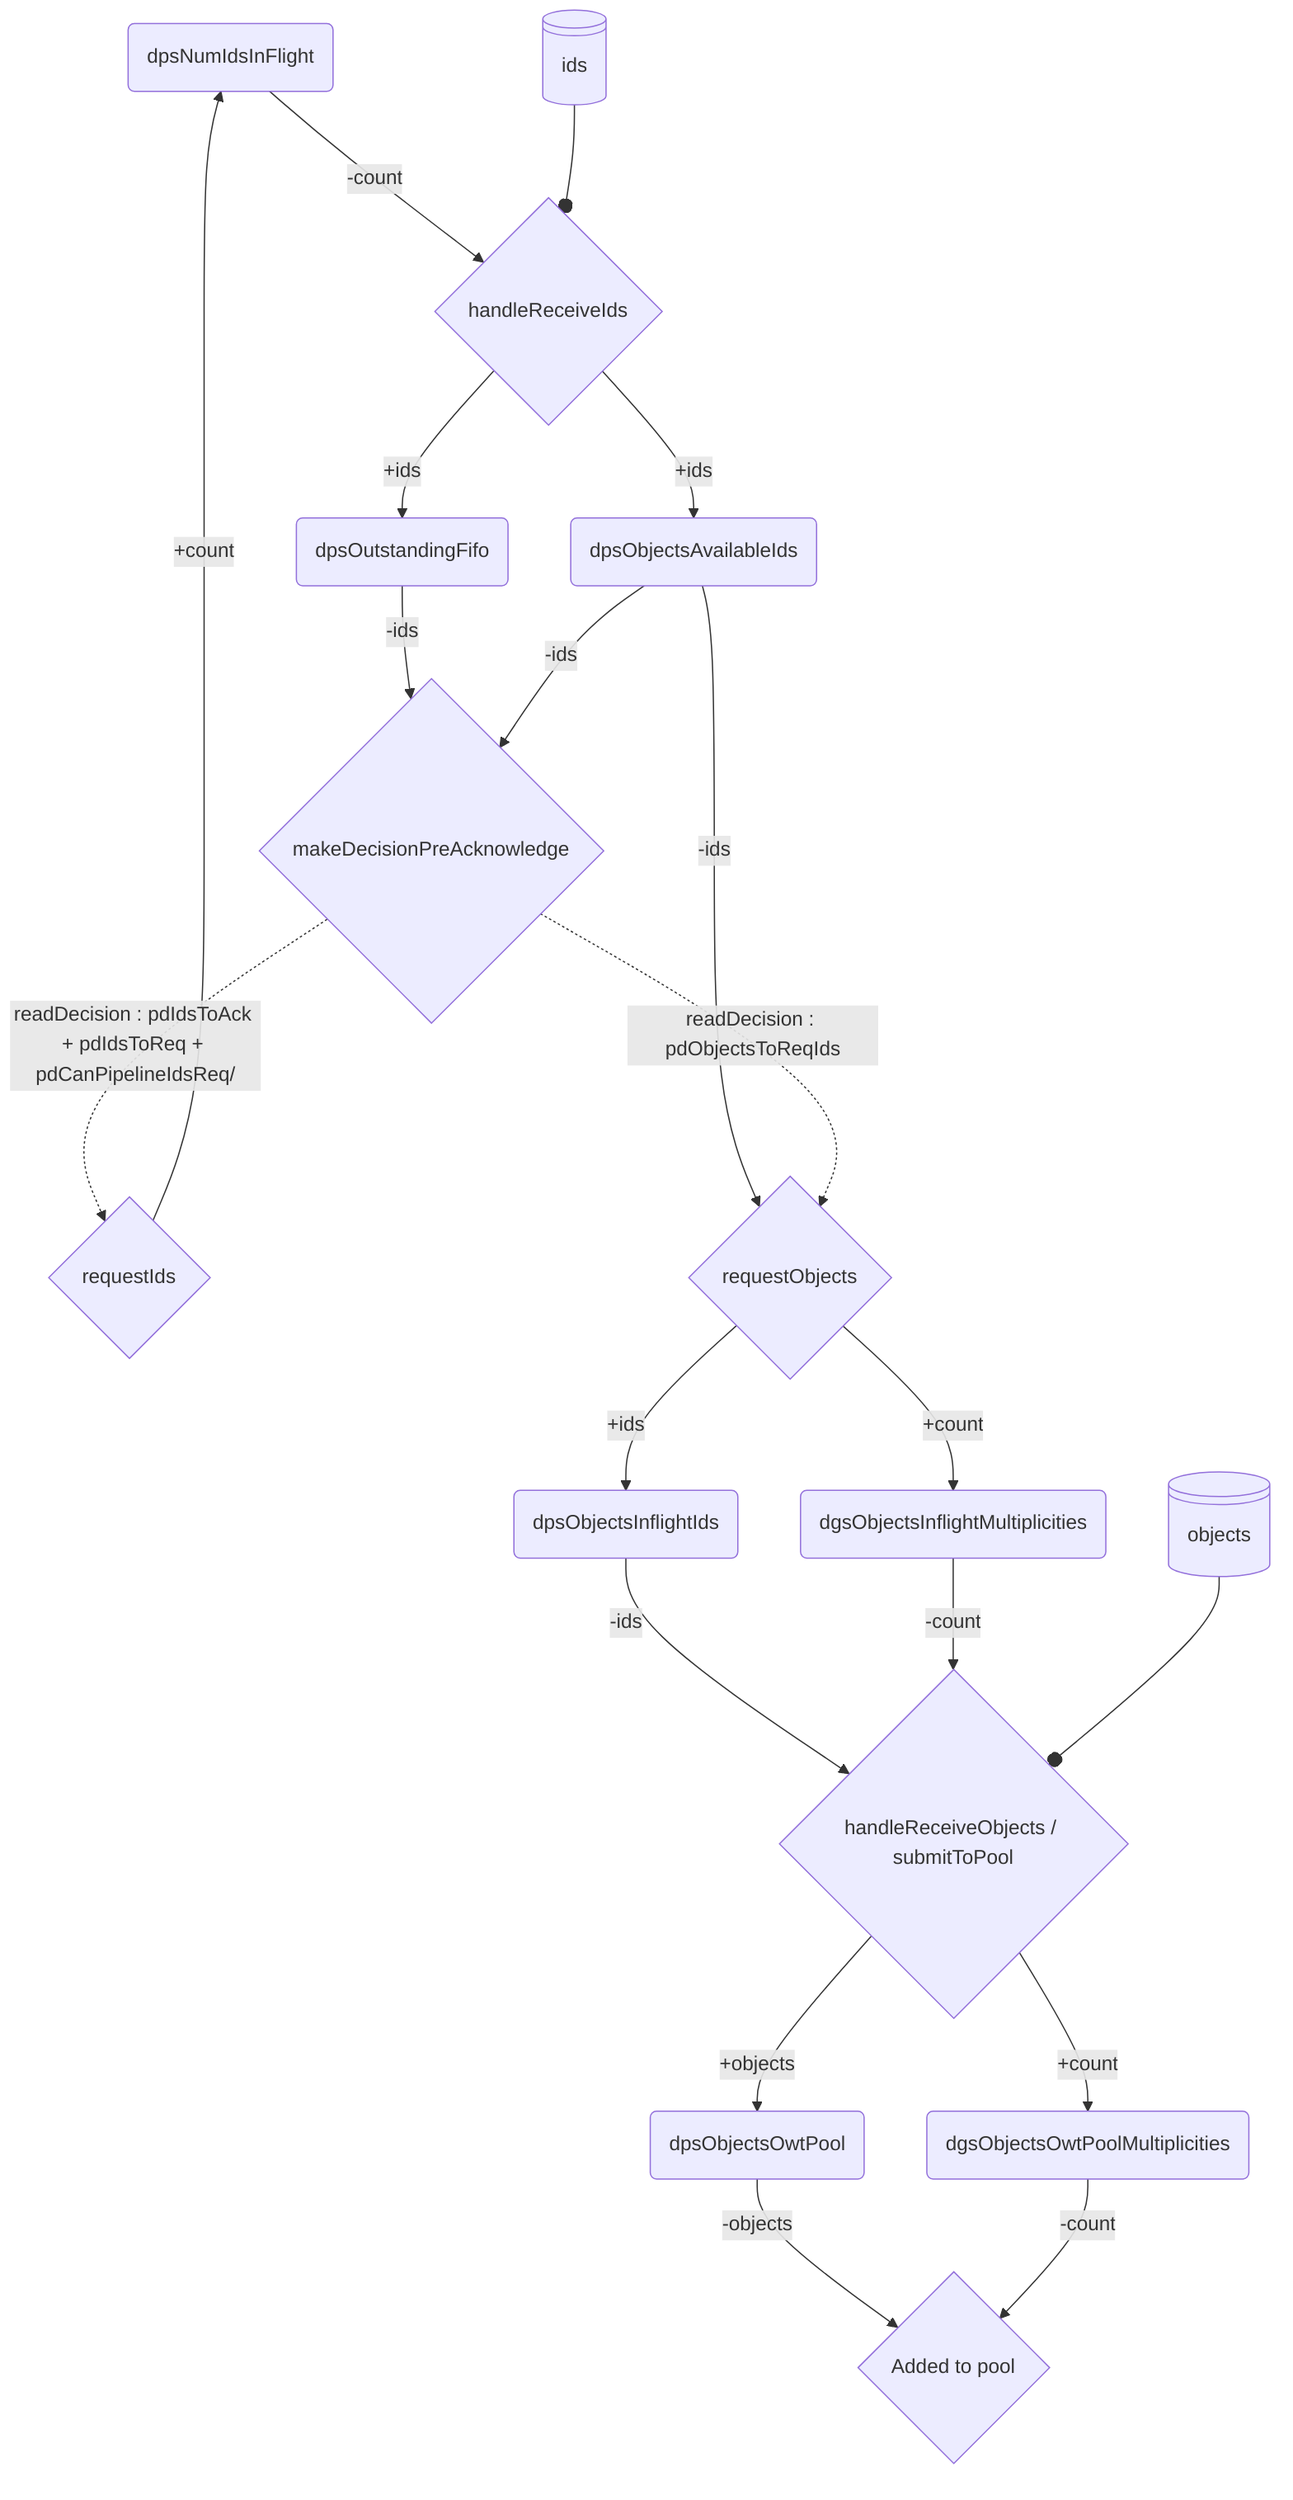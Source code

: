flowchart TD
    A(dpsNumIdsInFlight)
    B(dpsOutstandingFifo)
    C(dpsObjectsAvailableIds)
    D(dpsObjectsInflightIds)
    F(dpsObjectsOwtPool)

    H(dgsObjectsInflightMultiplicities)
    I(dgsObjectsOwtPoolMultiplicities)

    EA{requestIds}
    EA-->|+count| A

    EB{handleReceiveIds}
    A -->|-count| EB
    EB -->|+ids| B
    IN1@{ shape: lin-cyl, label: "ids" } --o EB
    EB -->|+ids| C

    EC{requestObjects}
    C -->|-ids| EC
    EC -->|+ids| D
    EC -->|+count| H

    ED{handleReceiveObjects / submitToPool}
    D -->|-ids| ED
    H -->|-count| ED
    IN2@{ shape: lin-cyl, label: "objects" } --o ED
    ED -->|+objects| F
    ED -->|+count| I

    EE{makeDecisionPreAcknowledge}
    B -->|-ids| EE
    C -->|-ids| EE
    EE -.->|readDecision : pdIdsToAck + pdIdsToReq + pdCanPipelineIdsReq/| EA
    EE -.->|readDecision : pdObjectsToReqIds| EC

    EG{Added to pool}
    F -->|-objects| EG
    I -->|-count| EG